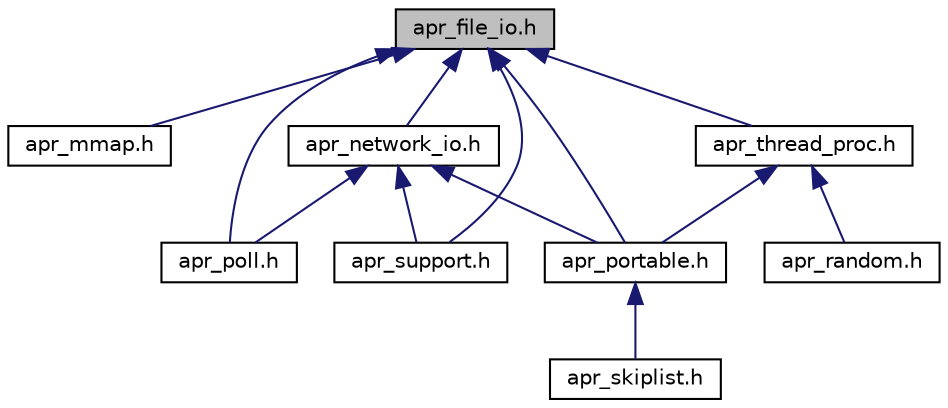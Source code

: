digraph "apr_file_io.h"
{
 // LATEX_PDF_SIZE
  edge [fontname="Helvetica",fontsize="10",labelfontname="Helvetica",labelfontsize="10"];
  node [fontname="Helvetica",fontsize="10",shape=record];
  Node1 [label="apr_file_io.h",height=0.2,width=0.4,color="black", fillcolor="grey75", style="filled", fontcolor="black",tooltip="APR File I/O Handling."];
  Node1 -> Node2 [dir="back",color="midnightblue",fontsize="10",style="solid",fontname="Helvetica"];
  Node2 [label="apr_mmap.h",height=0.2,width=0.4,color="black", fillcolor="white", style="filled",URL="$apr__mmap_8h.html",tooltip="APR MMAP routines."];
  Node1 -> Node3 [dir="back",color="midnightblue",fontsize="10",style="solid",fontname="Helvetica"];
  Node3 [label="apr_network_io.h",height=0.2,width=0.4,color="black", fillcolor="white", style="filled",URL="$apr__network__io_8h.html",tooltip="APR Network library."];
  Node3 -> Node4 [dir="back",color="midnightblue",fontsize="10",style="solid",fontname="Helvetica"];
  Node4 [label="apr_poll.h",height=0.2,width=0.4,color="black", fillcolor="white", style="filled",URL="$apr__poll_8h.html",tooltip="APR Poll interface."];
  Node3 -> Node5 [dir="back",color="midnightblue",fontsize="10",style="solid",fontname="Helvetica"];
  Node5 [label="apr_portable.h",height=0.2,width=0.4,color="black", fillcolor="white", style="filled",URL="$apr__portable_8h.html",tooltip="APR Portability Routines."];
  Node5 -> Node6 [dir="back",color="midnightblue",fontsize="10",style="solid",fontname="Helvetica"];
  Node6 [label="apr_skiplist.h",height=0.2,width=0.4,color="black", fillcolor="white", style="filled",URL="$apr__skiplist_8h.html",tooltip="APR skip list implementation."];
  Node3 -> Node7 [dir="back",color="midnightblue",fontsize="10",style="solid",fontname="Helvetica"];
  Node7 [label="apr_support.h",height=0.2,width=0.4,color="black", fillcolor="white", style="filled",URL="$apr__support_8h.html",tooltip="APR Support functions."];
  Node1 -> Node4 [dir="back",color="midnightblue",fontsize="10",style="solid",fontname="Helvetica"];
  Node1 -> Node5 [dir="back",color="midnightblue",fontsize="10",style="solid",fontname="Helvetica"];
  Node1 -> Node7 [dir="back",color="midnightblue",fontsize="10",style="solid",fontname="Helvetica"];
  Node1 -> Node8 [dir="back",color="midnightblue",fontsize="10",style="solid",fontname="Helvetica"];
  Node8 [label="apr_thread_proc.h",height=0.2,width=0.4,color="black", fillcolor="white", style="filled",URL="$apr__thread__proc_8h.html",tooltip="APR Thread and Process Library."];
  Node8 -> Node5 [dir="back",color="midnightblue",fontsize="10",style="solid",fontname="Helvetica"];
  Node8 -> Node9 [dir="back",color="midnightblue",fontsize="10",style="solid",fontname="Helvetica"];
  Node9 [label="apr_random.h",height=0.2,width=0.4,color="black", fillcolor="white", style="filled",URL="$apr__random_8h.html",tooltip="APR PRNG routines."];
}
